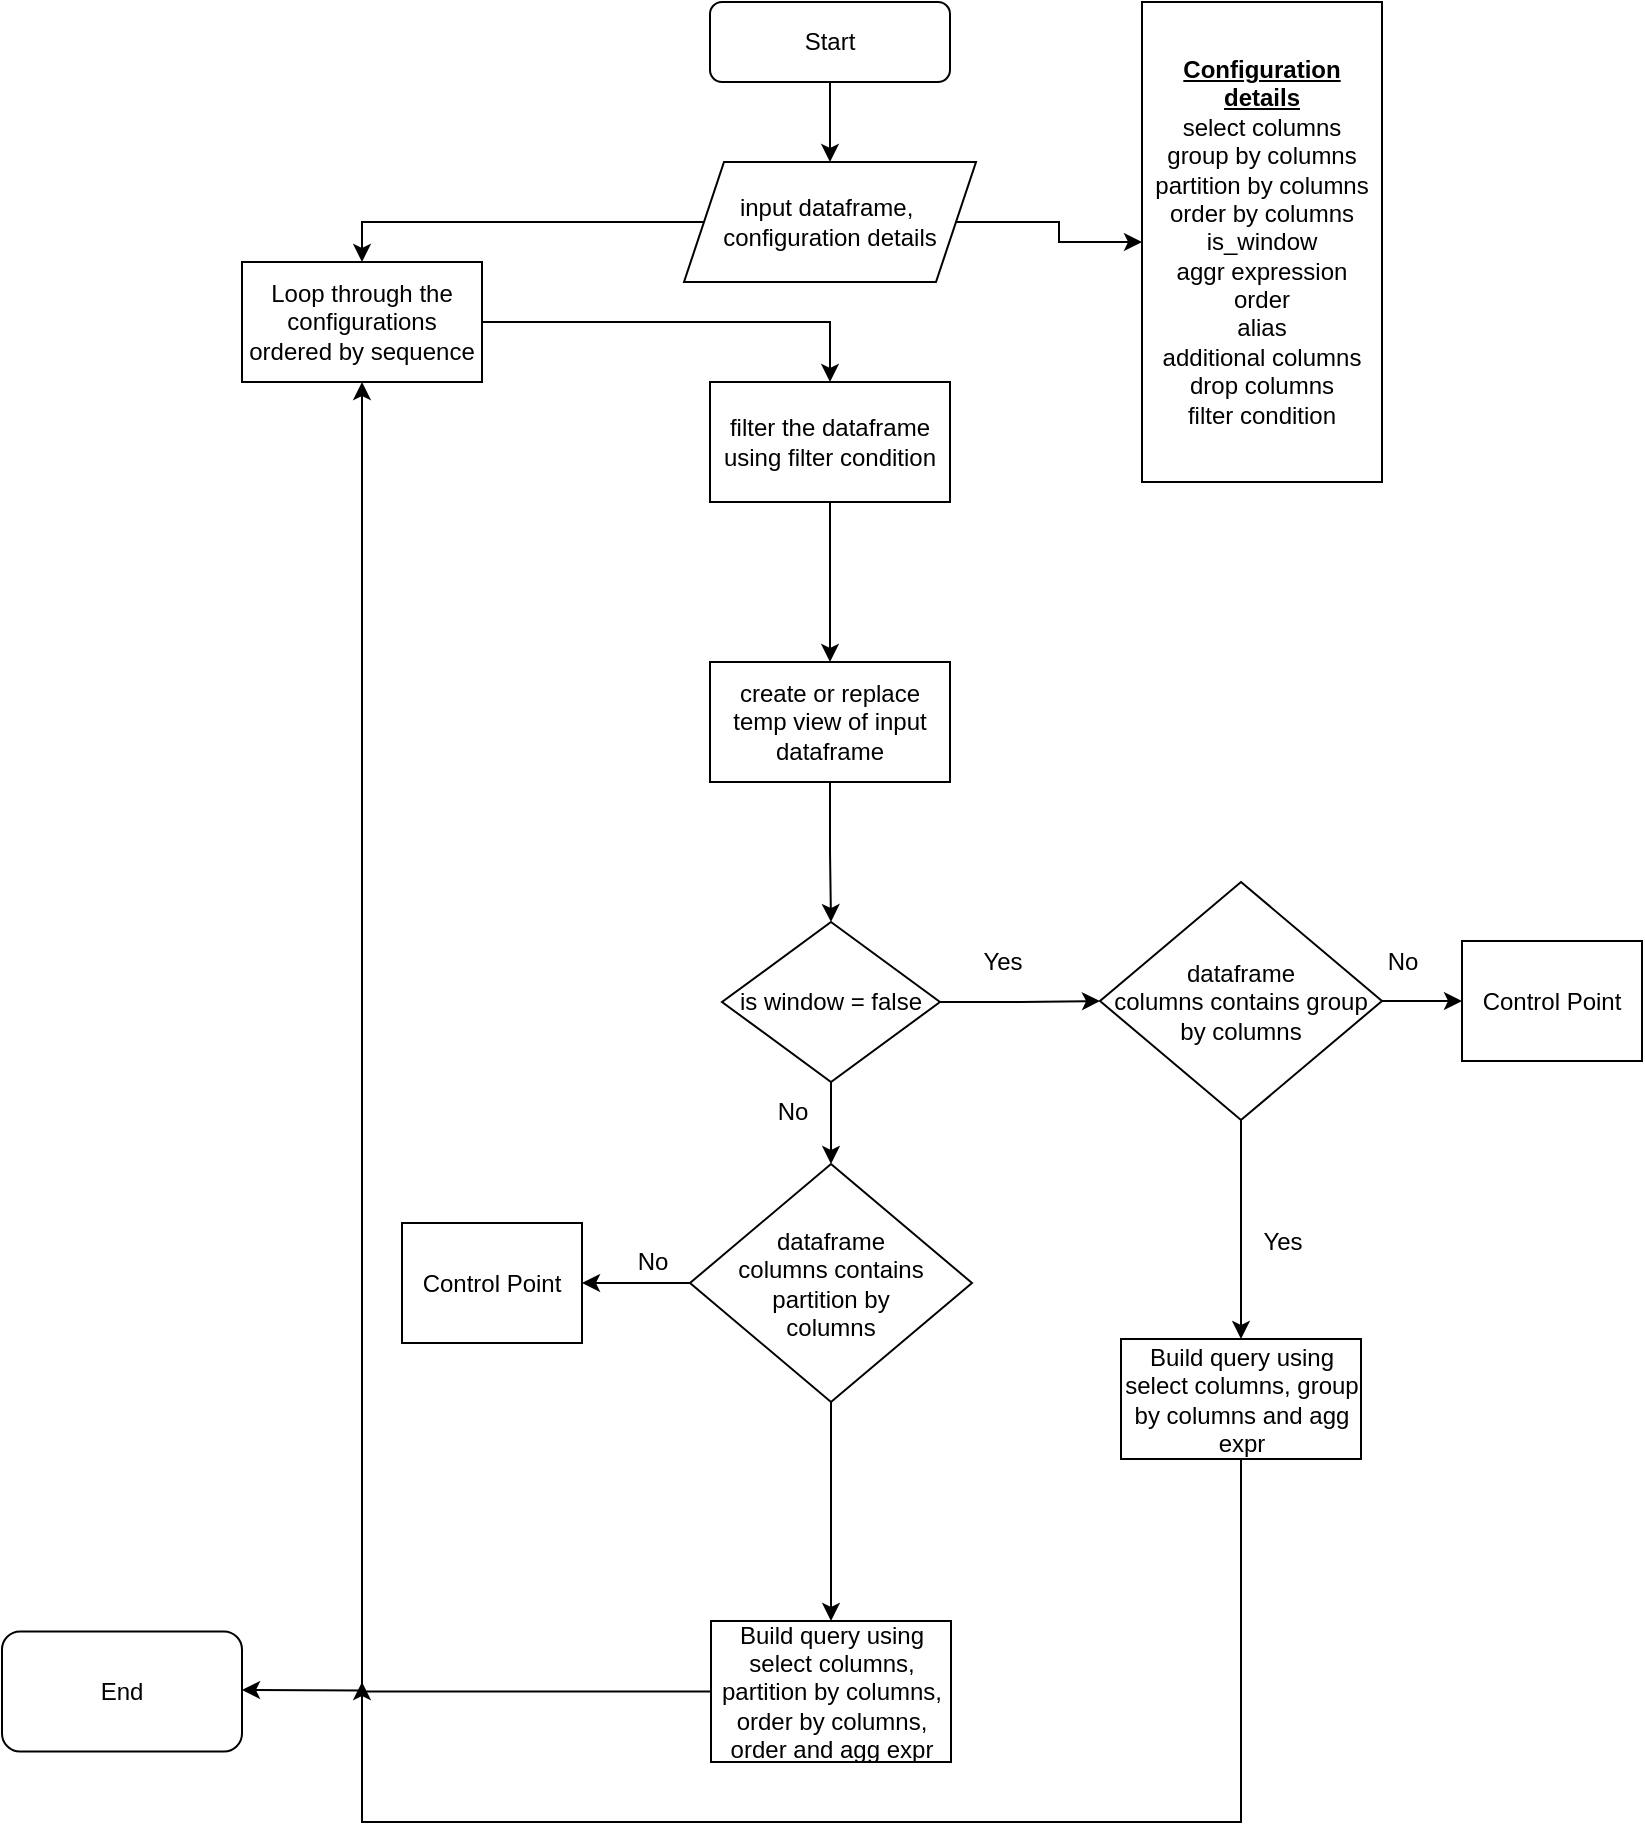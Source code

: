 <mxfile version="14.8.6" type="github">
  <diagram id="C5RBs43oDa-KdzZeNtuy" name="Page-1">
    <mxGraphModel dx="1038" dy="624" grid="1" gridSize="10" guides="1" tooltips="1" connect="1" arrows="1" fold="1" page="1" pageScale="1" pageWidth="827" pageHeight="1169" math="0" shadow="0">
      <root>
        <mxCell id="WIyWlLk6GJQsqaUBKTNV-0" />
        <mxCell id="WIyWlLk6GJQsqaUBKTNV-1" parent="WIyWlLk6GJQsqaUBKTNV-0" />
        <mxCell id="IMK7nWlDwTXxxlAkSS1M-1" value="" style="edgeStyle=orthogonalEdgeStyle;rounded=0;orthogonalLoop=1;jettySize=auto;html=1;" edge="1" parent="WIyWlLk6GJQsqaUBKTNV-1" source="WIyWlLk6GJQsqaUBKTNV-3" target="IMK7nWlDwTXxxlAkSS1M-0">
          <mxGeometry relative="1" as="geometry" />
        </mxCell>
        <mxCell id="WIyWlLk6GJQsqaUBKTNV-3" value="Start" style="rounded=1;whiteSpace=wrap;html=1;fontSize=12;glass=0;strokeWidth=1;shadow=0;" parent="WIyWlLk6GJQsqaUBKTNV-1" vertex="1">
          <mxGeometry x="354" y="40" width="120" height="40" as="geometry" />
        </mxCell>
        <mxCell id="IMK7nWlDwTXxxlAkSS1M-3" style="edgeStyle=orthogonalEdgeStyle;rounded=0;orthogonalLoop=1;jettySize=auto;html=1;entryX=0;entryY=0.5;entryDx=0;entryDy=0;" edge="1" parent="WIyWlLk6GJQsqaUBKTNV-1" source="IMK7nWlDwTXxxlAkSS1M-0" target="IMK7nWlDwTXxxlAkSS1M-2">
          <mxGeometry relative="1" as="geometry" />
        </mxCell>
        <mxCell id="IMK7nWlDwTXxxlAkSS1M-5" style="edgeStyle=orthogonalEdgeStyle;rounded=0;orthogonalLoop=1;jettySize=auto;html=1;entryX=0.5;entryY=0;entryDx=0;entryDy=0;" edge="1" parent="WIyWlLk6GJQsqaUBKTNV-1" source="IMK7nWlDwTXxxlAkSS1M-0" target="IMK7nWlDwTXxxlAkSS1M-4">
          <mxGeometry relative="1" as="geometry" />
        </mxCell>
        <mxCell id="IMK7nWlDwTXxxlAkSS1M-0" value="input dataframe,&amp;nbsp;&lt;br&gt;configuration details" style="shape=parallelogram;perimeter=parallelogramPerimeter;whiteSpace=wrap;html=1;fixedSize=1;" vertex="1" parent="WIyWlLk6GJQsqaUBKTNV-1">
          <mxGeometry x="341" y="120" width="146" height="60" as="geometry" />
        </mxCell>
        <mxCell id="IMK7nWlDwTXxxlAkSS1M-2" value="&lt;b&gt;&lt;u&gt;Configuration details&lt;br&gt;&lt;/u&gt;&lt;/b&gt;select columns&lt;br&gt;group by columns&lt;br&gt;partition by columns&lt;br&gt;order by columns&lt;br&gt;is_window&lt;br&gt;aggr expression&lt;br&gt;order&lt;br&gt;alias&lt;br&gt;additional columns&lt;br&gt;drop columns&lt;br&gt;filter condition" style="whiteSpace=wrap;html=1;" vertex="1" parent="WIyWlLk6GJQsqaUBKTNV-1">
          <mxGeometry x="570" y="40" width="120" height="240" as="geometry" />
        </mxCell>
        <mxCell id="IMK7nWlDwTXxxlAkSS1M-7" style="edgeStyle=orthogonalEdgeStyle;rounded=0;orthogonalLoop=1;jettySize=auto;html=1;entryX=0.5;entryY=0;entryDx=0;entryDy=0;" edge="1" parent="WIyWlLk6GJQsqaUBKTNV-1" source="IMK7nWlDwTXxxlAkSS1M-4" target="IMK7nWlDwTXxxlAkSS1M-6">
          <mxGeometry relative="1" as="geometry" />
        </mxCell>
        <mxCell id="IMK7nWlDwTXxxlAkSS1M-4" value="Loop through the configurations ordered by sequence" style="whiteSpace=wrap;html=1;" vertex="1" parent="WIyWlLk6GJQsqaUBKTNV-1">
          <mxGeometry x="120" y="170" width="120" height="60" as="geometry" />
        </mxCell>
        <mxCell id="IMK7nWlDwTXxxlAkSS1M-9" value="" style="edgeStyle=orthogonalEdgeStyle;rounded=0;orthogonalLoop=1;jettySize=auto;html=1;" edge="1" parent="WIyWlLk6GJQsqaUBKTNV-1" source="IMK7nWlDwTXxxlAkSS1M-6" target="IMK7nWlDwTXxxlAkSS1M-8">
          <mxGeometry relative="1" as="geometry" />
        </mxCell>
        <mxCell id="IMK7nWlDwTXxxlAkSS1M-6" value="filter the dataframe using filter condition" style="whiteSpace=wrap;html=1;" vertex="1" parent="WIyWlLk6GJQsqaUBKTNV-1">
          <mxGeometry x="354" y="230" width="120" height="60" as="geometry" />
        </mxCell>
        <mxCell id="IMK7nWlDwTXxxlAkSS1M-11" value="" style="edgeStyle=orthogonalEdgeStyle;rounded=0;orthogonalLoop=1;jettySize=auto;html=1;" edge="1" parent="WIyWlLk6GJQsqaUBKTNV-1" source="IMK7nWlDwTXxxlAkSS1M-8" target="IMK7nWlDwTXxxlAkSS1M-10">
          <mxGeometry relative="1" as="geometry" />
        </mxCell>
        <mxCell id="IMK7nWlDwTXxxlAkSS1M-8" value="create or replace temp view of input dataframe" style="whiteSpace=wrap;html=1;" vertex="1" parent="WIyWlLk6GJQsqaUBKTNV-1">
          <mxGeometry x="354" y="370" width="120" height="60" as="geometry" />
        </mxCell>
        <mxCell id="IMK7nWlDwTXxxlAkSS1M-13" value="" style="edgeStyle=orthogonalEdgeStyle;rounded=0;orthogonalLoop=1;jettySize=auto;html=1;" edge="1" parent="WIyWlLk6GJQsqaUBKTNV-1" source="IMK7nWlDwTXxxlAkSS1M-10" target="IMK7nWlDwTXxxlAkSS1M-12">
          <mxGeometry relative="1" as="geometry" />
        </mxCell>
        <mxCell id="IMK7nWlDwTXxxlAkSS1M-28" value="" style="edgeStyle=orthogonalEdgeStyle;rounded=0;orthogonalLoop=1;jettySize=auto;html=1;" edge="1" parent="WIyWlLk6GJQsqaUBKTNV-1" source="IMK7nWlDwTXxxlAkSS1M-10" target="IMK7nWlDwTXxxlAkSS1M-22">
          <mxGeometry relative="1" as="geometry" />
        </mxCell>
        <mxCell id="IMK7nWlDwTXxxlAkSS1M-10" value="is window = false" style="rhombus;whiteSpace=wrap;html=1;" vertex="1" parent="WIyWlLk6GJQsqaUBKTNV-1">
          <mxGeometry x="360" y="500" width="109" height="80" as="geometry" />
        </mxCell>
        <mxCell id="IMK7nWlDwTXxxlAkSS1M-14" style="edgeStyle=orthogonalEdgeStyle;rounded=0;orthogonalLoop=1;jettySize=auto;html=1;" edge="1" parent="WIyWlLk6GJQsqaUBKTNV-1" source="IMK7nWlDwTXxxlAkSS1M-12">
          <mxGeometry relative="1" as="geometry">
            <mxPoint x="730" y="539.5" as="targetPoint" />
          </mxGeometry>
        </mxCell>
        <mxCell id="IMK7nWlDwTXxxlAkSS1M-19" value="" style="edgeStyle=orthogonalEdgeStyle;rounded=0;orthogonalLoop=1;jettySize=auto;html=1;" edge="1" parent="WIyWlLk6GJQsqaUBKTNV-1" source="IMK7nWlDwTXxxlAkSS1M-12" target="IMK7nWlDwTXxxlAkSS1M-18">
          <mxGeometry relative="1" as="geometry" />
        </mxCell>
        <mxCell id="IMK7nWlDwTXxxlAkSS1M-12" value="dataframe &lt;br&gt;columns contains group by columns" style="rhombus;whiteSpace=wrap;html=1;" vertex="1" parent="WIyWlLk6GJQsqaUBKTNV-1">
          <mxGeometry x="549" y="480" width="141" height="119" as="geometry" />
        </mxCell>
        <mxCell id="IMK7nWlDwTXxxlAkSS1M-15" value="Control Point" style="whiteSpace=wrap;html=1;" vertex="1" parent="WIyWlLk6GJQsqaUBKTNV-1">
          <mxGeometry x="730" y="509.5" width="90" height="60" as="geometry" />
        </mxCell>
        <mxCell id="IMK7nWlDwTXxxlAkSS1M-16" value="Yes" style="text;html=1;align=center;verticalAlign=middle;resizable=0;points=[];autosize=1;strokeColor=none;" vertex="1" parent="WIyWlLk6GJQsqaUBKTNV-1">
          <mxGeometry x="485" y="510" width="30" height="20" as="geometry" />
        </mxCell>
        <mxCell id="IMK7nWlDwTXxxlAkSS1M-17" value="No" style="text;html=1;align=center;verticalAlign=middle;resizable=0;points=[];autosize=1;strokeColor=none;" vertex="1" parent="WIyWlLk6GJQsqaUBKTNV-1">
          <mxGeometry x="685" y="510" width="30" height="20" as="geometry" />
        </mxCell>
        <mxCell id="IMK7nWlDwTXxxlAkSS1M-33" style="edgeStyle=orthogonalEdgeStyle;rounded=0;orthogonalLoop=1;jettySize=auto;html=1;exitX=0.5;exitY=1;exitDx=0;exitDy=0;" edge="1" parent="WIyWlLk6GJQsqaUBKTNV-1" source="IMK7nWlDwTXxxlAkSS1M-18">
          <mxGeometry relative="1" as="geometry">
            <mxPoint x="180" y="880" as="targetPoint" />
            <Array as="points">
              <mxPoint x="620" y="950" />
              <mxPoint x="180" y="950" />
            </Array>
          </mxGeometry>
        </mxCell>
        <mxCell id="IMK7nWlDwTXxxlAkSS1M-18" value="Build query using select columns, group by columns and agg expr" style="whiteSpace=wrap;html=1;" vertex="1" parent="WIyWlLk6GJQsqaUBKTNV-1">
          <mxGeometry x="559.5" y="708.5" width="120" height="60" as="geometry" />
        </mxCell>
        <mxCell id="IMK7nWlDwTXxxlAkSS1M-26" value="" style="edgeStyle=orthogonalEdgeStyle;rounded=0;orthogonalLoop=1;jettySize=auto;html=1;" edge="1" parent="WIyWlLk6GJQsqaUBKTNV-1" source="IMK7nWlDwTXxxlAkSS1M-22" target="IMK7nWlDwTXxxlAkSS1M-25">
          <mxGeometry relative="1" as="geometry" />
        </mxCell>
        <mxCell id="IMK7nWlDwTXxxlAkSS1M-31" value="" style="edgeStyle=orthogonalEdgeStyle;rounded=0;orthogonalLoop=1;jettySize=auto;html=1;" edge="1" parent="WIyWlLk6GJQsqaUBKTNV-1" source="IMK7nWlDwTXxxlAkSS1M-22" target="IMK7nWlDwTXxxlAkSS1M-30">
          <mxGeometry relative="1" as="geometry" />
        </mxCell>
        <mxCell id="IMK7nWlDwTXxxlAkSS1M-22" value="dataframe &lt;br&gt;columns contains &lt;br&gt;partition by &lt;br&gt;columns" style="rhombus;whiteSpace=wrap;html=1;" vertex="1" parent="WIyWlLk6GJQsqaUBKTNV-1">
          <mxGeometry x="344" y="621" width="141" height="119" as="geometry" />
        </mxCell>
        <mxCell id="IMK7nWlDwTXxxlAkSS1M-23" value="No" style="text;html=1;align=center;verticalAlign=middle;resizable=0;points=[];autosize=1;strokeColor=none;" vertex="1" parent="WIyWlLk6GJQsqaUBKTNV-1">
          <mxGeometry x="380" y="585" width="30" height="20" as="geometry" />
        </mxCell>
        <mxCell id="IMK7nWlDwTXxxlAkSS1M-24" value="Yes" style="text;html=1;align=center;verticalAlign=middle;resizable=0;points=[];autosize=1;strokeColor=none;" vertex="1" parent="WIyWlLk6GJQsqaUBKTNV-1">
          <mxGeometry x="625" y="650" width="30" height="20" as="geometry" />
        </mxCell>
        <mxCell id="IMK7nWlDwTXxxlAkSS1M-25" value="Control Point" style="whiteSpace=wrap;html=1;" vertex="1" parent="WIyWlLk6GJQsqaUBKTNV-1">
          <mxGeometry x="200" y="650.5" width="90" height="60" as="geometry" />
        </mxCell>
        <mxCell id="IMK7nWlDwTXxxlAkSS1M-27" value="No" style="text;html=1;align=center;verticalAlign=middle;resizable=0;points=[];autosize=1;strokeColor=none;" vertex="1" parent="WIyWlLk6GJQsqaUBKTNV-1">
          <mxGeometry x="310" y="660" width="30" height="20" as="geometry" />
        </mxCell>
        <mxCell id="IMK7nWlDwTXxxlAkSS1M-32" style="edgeStyle=orthogonalEdgeStyle;rounded=0;orthogonalLoop=1;jettySize=auto;html=1;" edge="1" parent="WIyWlLk6GJQsqaUBKTNV-1" source="IMK7nWlDwTXxxlAkSS1M-30" target="IMK7nWlDwTXxxlAkSS1M-4">
          <mxGeometry relative="1" as="geometry" />
        </mxCell>
        <mxCell id="IMK7nWlDwTXxxlAkSS1M-30" value="&lt;span&gt;Build query using select columns, partition by columns, order by columns, order and agg expr&lt;/span&gt;" style="whiteSpace=wrap;html=1;" vertex="1" parent="WIyWlLk6GJQsqaUBKTNV-1">
          <mxGeometry x="354.5" y="849.5" width="120" height="70.5" as="geometry" />
        </mxCell>
        <mxCell id="IMK7nWlDwTXxxlAkSS1M-34" value="" style="endArrow=classic;html=1;" edge="1" parent="WIyWlLk6GJQsqaUBKTNV-1">
          <mxGeometry width="50" height="50" relative="1" as="geometry">
            <mxPoint x="180" y="884.25" as="sourcePoint" />
            <mxPoint x="120" y="884" as="targetPoint" />
          </mxGeometry>
        </mxCell>
        <mxCell id="IMK7nWlDwTXxxlAkSS1M-36" value="End" style="rounded=1;whiteSpace=wrap;html=1;" vertex="1" parent="WIyWlLk6GJQsqaUBKTNV-1">
          <mxGeometry y="854.75" width="120" height="60" as="geometry" />
        </mxCell>
      </root>
    </mxGraphModel>
  </diagram>
</mxfile>
